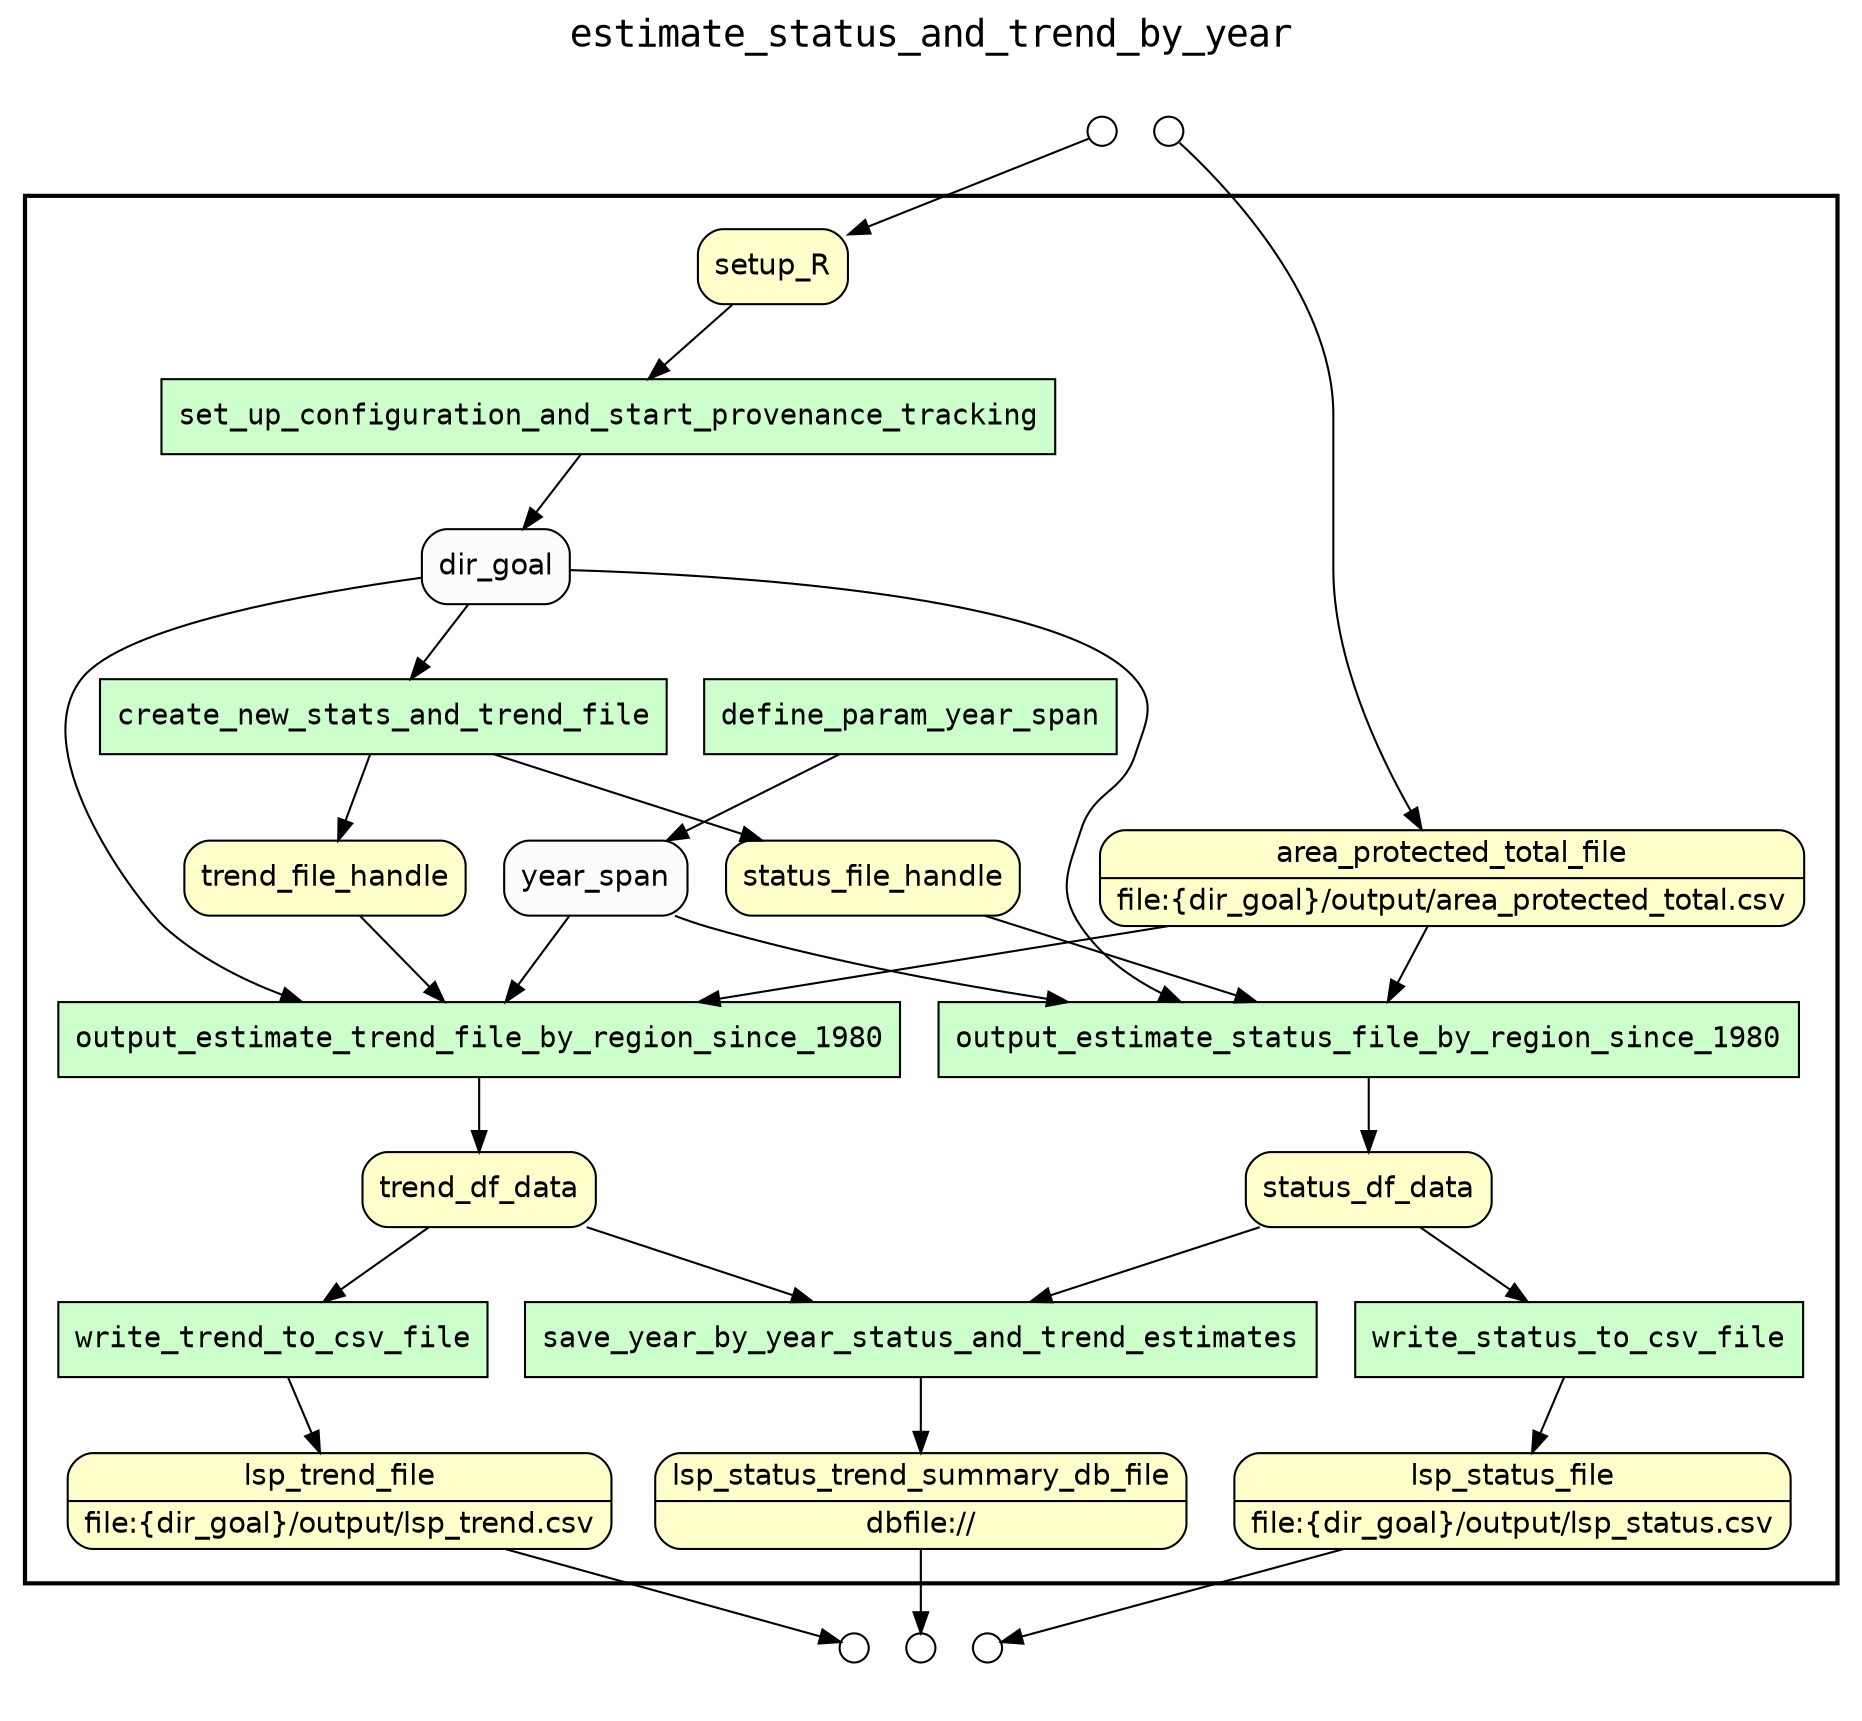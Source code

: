 digraph Workflow {
rankdir=TB
fontname=Courier; fontsize=18; labelloc=t
label=estimate_status_and_trend_by_year
subgraph cluster_workflow_box_outer { label=""; color=black; penwidth=2
subgraph cluster_workflow_box_inner { label=""; color=white
node[shape=box style=filled fillcolor="#CCFFCC" peripheries=1 fontname=Courier]
set_up_configuration_and_start_provenance_tracking
create_new_stats_and_trend_file
define_param_year_span
output_estimate_status_file_by_region_since_1980
write_status_to_csv_file
output_estimate_trend_file_by_region_since_1980
write_trend_to_csv_file
save_year_by_year_status_and_trend_estimates
node[shape=box style="rounded,filled" fillcolor="#FFFFCC" peripheries=1 fontname=Helvetica]
lsp_status_file [shape=record rankdir=LR label="{<f0> lsp_status_file |<f1> file\:\{dir_goal\}/output/lsp_status.csv}"];
lsp_trend_file [shape=record rankdir=LR label="{<f0> lsp_trend_file |<f1> file\:\{dir_goal\}/output/lsp_trend.csv}"];
lsp_status_trend_summary_db_file [shape=record rankdir=LR label="{<f0> lsp_status_trend_summary_db_file |<f1> dbfile\://}"];
setup_R
area_protected_total_file [shape=record rankdir=LR label="{<f0> area_protected_total_file |<f1> file\:\{dir_goal\}/output/area_protected_total.csv}"];
status_file_handle
status_df_data
trend_file_handle
trend_df_data
node[shape=box style="rounded,filled" fillcolor="#FCFCFC" peripheries=1 fontname=Helvetica]
dir_goal
year_span
set_up_configuration_and_start_provenance_tracking -> dir_goal
setup_R -> set_up_configuration_and_start_provenance_tracking
create_new_stats_and_trend_file -> status_file_handle
create_new_stats_and_trend_file -> trend_file_handle
dir_goal -> create_new_stats_and_trend_file
define_param_year_span -> year_span
output_estimate_status_file_by_region_since_1980 -> status_df_data
year_span -> output_estimate_status_file_by_region_since_1980
dir_goal -> output_estimate_status_file_by_region_since_1980
area_protected_total_file -> output_estimate_status_file_by_region_since_1980
status_file_handle -> output_estimate_status_file_by_region_since_1980
write_status_to_csv_file -> lsp_status_file
status_df_data -> write_status_to_csv_file
output_estimate_trend_file_by_region_since_1980 -> trend_df_data
dir_goal -> output_estimate_trend_file_by_region_since_1980
year_span -> output_estimate_trend_file_by_region_since_1980
area_protected_total_file -> output_estimate_trend_file_by_region_since_1980
trend_file_handle -> output_estimate_trend_file_by_region_since_1980
write_trend_to_csv_file -> lsp_trend_file
trend_df_data -> write_trend_to_csv_file
save_year_by_year_status_and_trend_estimates -> lsp_status_trend_summary_db_file
status_df_data -> save_year_by_year_status_and_trend_estimates
trend_df_data -> save_year_by_year_status_and_trend_estimates
}}
subgraph cluster_input_ports_group_outer { label=""; color=white
subgraph cluster_input_ports_group_inner { label=""; color=white
node[shape=circle style="rounded,filled" fillcolor="#FFFFFF" peripheries=1 fontname=Helvetica width=0.2]
setup_R_input_port [label=""]
area_protected_total_file_input_port [label=""]
}}
subgraph cluster_output_ports_group_outer { label=""; color=white
subgraph cluster_output_ports_group_inner { label=""; color=white
node[shape=circle style="rounded,filled" fillcolor="#FFFFFF" peripheries=1 fontname=Helvetica width=0.2]
lsp_status_file_output_port [label=""]
lsp_trend_file_output_port [label=""]
lsp_status_trend_summary_db_file_output_port [label=""]
}}
setup_R_input_port -> setup_R
area_protected_total_file_input_port -> area_protected_total_file
lsp_status_file -> lsp_status_file_output_port
lsp_trend_file -> lsp_trend_file_output_port
lsp_status_trend_summary_db_file -> lsp_status_trend_summary_db_file_output_port
}
